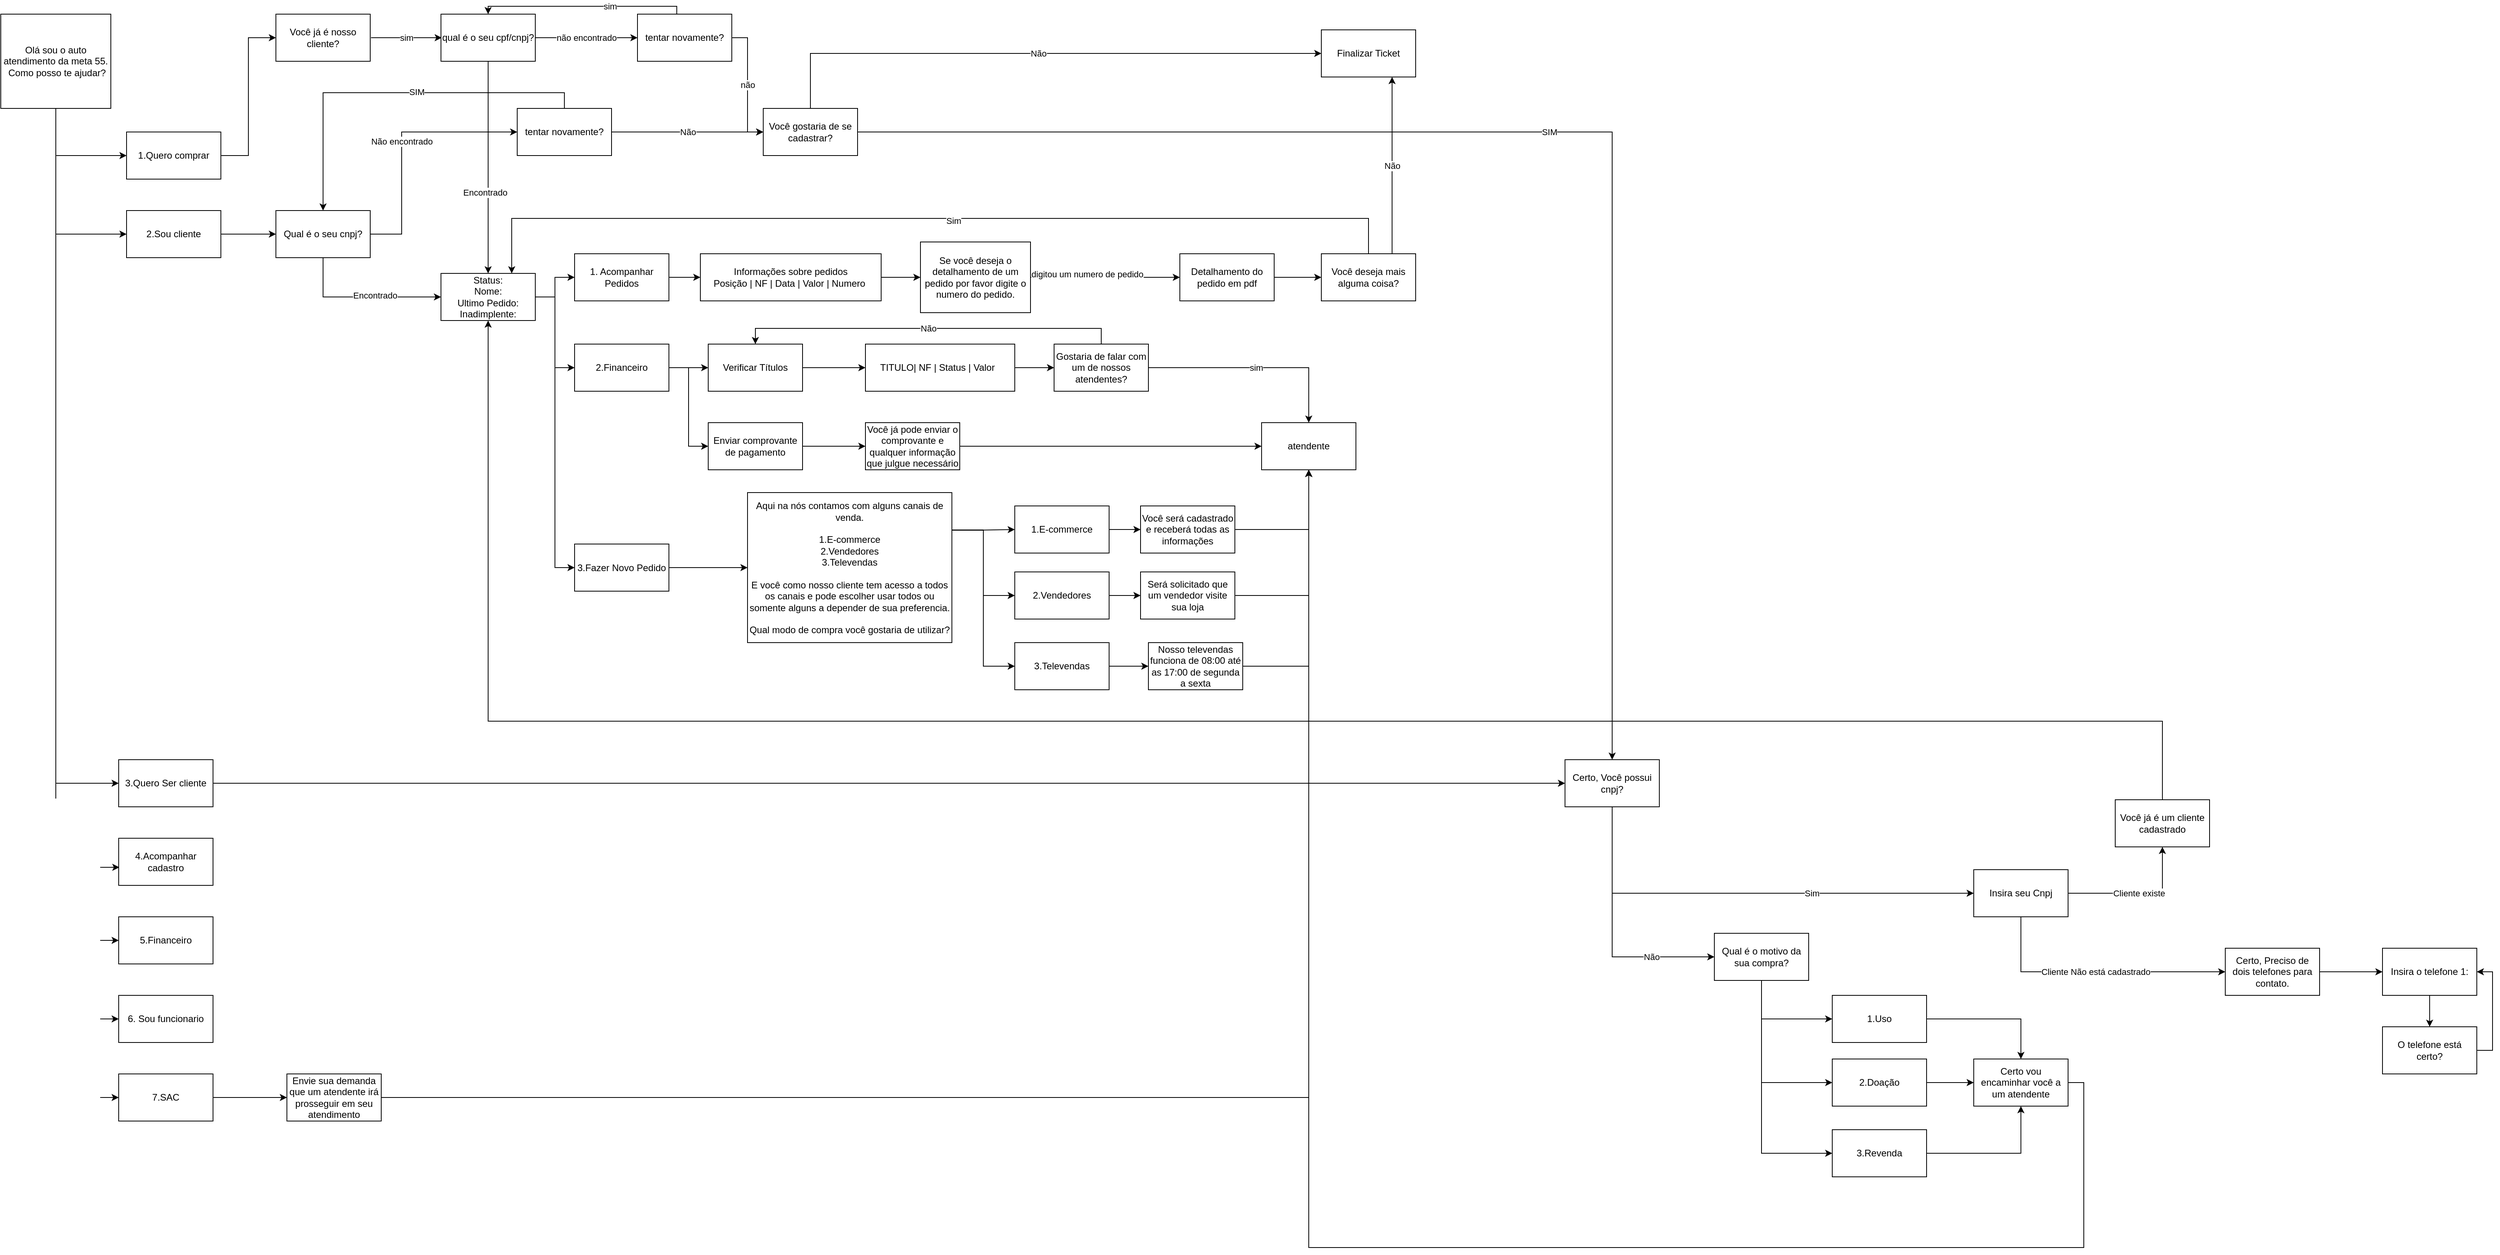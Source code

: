 <mxfile version="15.9.1" type="github">
  <diagram id="C4NCunDjZwhNcrRaE-ae" name="Page-1">
    <mxGraphModel dx="989" dy="555" grid="1" gridSize="10" guides="1" tooltips="1" connect="1" arrows="1" fold="1" page="1" pageScale="1" pageWidth="827" pageHeight="1169" math="0" shadow="0">
      <root>
        <mxCell id="0" />
        <mxCell id="1" parent="0" />
        <mxCell id="ljIURIseQbaij3t4hMxb-11" style="edgeStyle=orthogonalEdgeStyle;rounded=0;orthogonalLoop=1;jettySize=auto;html=1;entryX=0;entryY=0.5;entryDx=0;entryDy=0;exitX=0.5;exitY=1;exitDx=0;exitDy=0;" edge="1" parent="1" source="ljIURIseQbaij3t4hMxb-1" target="ljIURIseQbaij3t4hMxb-3">
          <mxGeometry relative="1" as="geometry" />
        </mxCell>
        <mxCell id="ljIURIseQbaij3t4hMxb-12" style="edgeStyle=orthogonalEdgeStyle;rounded=0;orthogonalLoop=1;jettySize=auto;html=1;exitX=0.5;exitY=1;exitDx=0;exitDy=0;entryX=0;entryY=0.5;entryDx=0;entryDy=0;" edge="1" parent="1" source="ljIURIseQbaij3t4hMxb-1" target="ljIURIseQbaij3t4hMxb-4">
          <mxGeometry relative="1" as="geometry" />
        </mxCell>
        <mxCell id="ljIURIseQbaij3t4hMxb-13" style="edgeStyle=orthogonalEdgeStyle;rounded=0;orthogonalLoop=1;jettySize=auto;html=1;exitX=0.5;exitY=1;exitDx=0;exitDy=0;entryX=0;entryY=0.5;entryDx=0;entryDy=0;" edge="1" parent="1" source="ljIURIseQbaij3t4hMxb-1" target="ljIURIseQbaij3t4hMxb-5">
          <mxGeometry relative="1" as="geometry" />
        </mxCell>
        <mxCell id="ljIURIseQbaij3t4hMxb-14" style="edgeStyle=orthogonalEdgeStyle;rounded=0;orthogonalLoop=1;jettySize=auto;html=1;exitX=0.5;exitY=1;exitDx=0;exitDy=0;entryX=0.007;entryY=0.617;entryDx=0;entryDy=0;entryPerimeter=0;" edge="1" parent="1" source="ljIURIseQbaij3t4hMxb-1" target="ljIURIseQbaij3t4hMxb-6">
          <mxGeometry relative="1" as="geometry" />
        </mxCell>
        <mxCell id="ljIURIseQbaij3t4hMxb-15" style="edgeStyle=orthogonalEdgeStyle;rounded=0;orthogonalLoop=1;jettySize=auto;html=1;exitX=0.5;exitY=1;exitDx=0;exitDy=0;entryX=0;entryY=0.5;entryDx=0;entryDy=0;" edge="1" parent="1" source="ljIURIseQbaij3t4hMxb-1" target="ljIURIseQbaij3t4hMxb-7">
          <mxGeometry relative="1" as="geometry" />
        </mxCell>
        <mxCell id="ljIURIseQbaij3t4hMxb-16" style="edgeStyle=orthogonalEdgeStyle;rounded=0;orthogonalLoop=1;jettySize=auto;html=1;exitX=0.5;exitY=1;exitDx=0;exitDy=0;entryX=0;entryY=0.5;entryDx=0;entryDy=0;" edge="1" parent="1" source="ljIURIseQbaij3t4hMxb-1" target="ljIURIseQbaij3t4hMxb-8">
          <mxGeometry relative="1" as="geometry" />
        </mxCell>
        <mxCell id="ljIURIseQbaij3t4hMxb-17" style="edgeStyle=orthogonalEdgeStyle;rounded=0;orthogonalLoop=1;jettySize=auto;html=1;exitX=0.5;exitY=1;exitDx=0;exitDy=0;entryX=0;entryY=0.5;entryDx=0;entryDy=0;" edge="1" parent="1" source="ljIURIseQbaij3t4hMxb-1" target="ljIURIseQbaij3t4hMxb-9">
          <mxGeometry relative="1" as="geometry" />
        </mxCell>
        <mxCell id="ljIURIseQbaij3t4hMxb-1" value="Olá sou o auto atendimento da meta 55.&lt;br&gt;&amp;nbsp;Como posso te ajudar?" style="rounded=0;whiteSpace=wrap;html=1;" vertex="1" parent="1">
          <mxGeometry x="50" y="20" width="140" height="120" as="geometry" />
        </mxCell>
        <mxCell id="ljIURIseQbaij3t4hMxb-19" style="edgeStyle=orthogonalEdgeStyle;rounded=0;orthogonalLoop=1;jettySize=auto;html=1;exitX=1;exitY=0.5;exitDx=0;exitDy=0;entryX=0;entryY=0.5;entryDx=0;entryDy=0;" edge="1" parent="1" source="ljIURIseQbaij3t4hMxb-3" target="ljIURIseQbaij3t4hMxb-18">
          <mxGeometry relative="1" as="geometry" />
        </mxCell>
        <mxCell id="ljIURIseQbaij3t4hMxb-3" value="1.Quero comprar&lt;br&gt;" style="rounded=0;whiteSpace=wrap;html=1;" vertex="1" parent="1">
          <mxGeometry x="210" y="170" width="120" height="60" as="geometry" />
        </mxCell>
        <mxCell id="ljIURIseQbaij3t4hMxb-34" style="edgeStyle=orthogonalEdgeStyle;rounded=0;orthogonalLoop=1;jettySize=auto;html=1;" edge="1" parent="1" source="ljIURIseQbaij3t4hMxb-4" target="ljIURIseQbaij3t4hMxb-33">
          <mxGeometry relative="1" as="geometry" />
        </mxCell>
        <mxCell id="ljIURIseQbaij3t4hMxb-4" value="2.Sou cliente&lt;br&gt;" style="rounded=0;whiteSpace=wrap;html=1;" vertex="1" parent="1">
          <mxGeometry x="210" y="270" width="120" height="60" as="geometry" />
        </mxCell>
        <mxCell id="ljIURIseQbaij3t4hMxb-108" style="edgeStyle=orthogonalEdgeStyle;rounded=0;orthogonalLoop=1;jettySize=auto;html=1;exitX=1;exitY=0.5;exitDx=0;exitDy=0;entryX=0;entryY=0.5;entryDx=0;entryDy=0;" edge="1" parent="1" source="ljIURIseQbaij3t4hMxb-5" target="ljIURIseQbaij3t4hMxb-31">
          <mxGeometry relative="1" as="geometry">
            <Array as="points">
              <mxPoint x="330" y="999" />
            </Array>
          </mxGeometry>
        </mxCell>
        <mxCell id="ljIURIseQbaij3t4hMxb-5" value="3.Quero Ser cliente&lt;br&gt;" style="rounded=0;whiteSpace=wrap;html=1;" vertex="1" parent="1">
          <mxGeometry x="200" y="969" width="120" height="60" as="geometry" />
        </mxCell>
        <mxCell id="ljIURIseQbaij3t4hMxb-6" value="4.Acompanhar cadastro" style="rounded=0;whiteSpace=wrap;html=1;" vertex="1" parent="1">
          <mxGeometry x="200" y="1069" width="120" height="60" as="geometry" />
        </mxCell>
        <mxCell id="ljIURIseQbaij3t4hMxb-7" value="5.Financeiro" style="rounded=0;whiteSpace=wrap;html=1;" vertex="1" parent="1">
          <mxGeometry x="200" y="1169" width="120" height="60" as="geometry" />
        </mxCell>
        <mxCell id="ljIURIseQbaij3t4hMxb-8" value="6. Sou funcionario" style="rounded=0;whiteSpace=wrap;html=1;" vertex="1" parent="1">
          <mxGeometry x="200" y="1269" width="120" height="60" as="geometry" />
        </mxCell>
        <mxCell id="ljIURIseQbaij3t4hMxb-105" style="edgeStyle=orthogonalEdgeStyle;rounded=0;orthogonalLoop=1;jettySize=auto;html=1;exitX=1;exitY=0.5;exitDx=0;exitDy=0;entryX=0;entryY=0.5;entryDx=0;entryDy=0;" edge="1" parent="1" source="ljIURIseQbaij3t4hMxb-9" target="ljIURIseQbaij3t4hMxb-104">
          <mxGeometry relative="1" as="geometry" />
        </mxCell>
        <mxCell id="ljIURIseQbaij3t4hMxb-9" value="7.SAC" style="rounded=0;whiteSpace=wrap;html=1;" vertex="1" parent="1">
          <mxGeometry x="200" y="1369" width="120" height="60" as="geometry" />
        </mxCell>
        <mxCell id="ljIURIseQbaij3t4hMxb-21" value="sim&lt;br&gt;" style="edgeStyle=orthogonalEdgeStyle;rounded=0;orthogonalLoop=1;jettySize=auto;html=1;exitX=1;exitY=0.5;exitDx=0;exitDy=0;entryX=0;entryY=0.5;entryDx=0;entryDy=0;" edge="1" parent="1">
          <mxGeometry relative="1" as="geometry">
            <mxPoint x="521" y="50" as="sourcePoint" />
            <mxPoint x="611" y="50" as="targetPoint" />
            <Array as="points">
              <mxPoint x="561" y="50" />
              <mxPoint x="561" y="50" />
            </Array>
          </mxGeometry>
        </mxCell>
        <mxCell id="ljIURIseQbaij3t4hMxb-18" value="Você já é nosso cliente?" style="rounded=0;whiteSpace=wrap;html=1;" vertex="1" parent="1">
          <mxGeometry x="400" y="20" width="120" height="60" as="geometry" />
        </mxCell>
        <mxCell id="ljIURIseQbaij3t4hMxb-23" value="não encontrado" style="edgeStyle=orthogonalEdgeStyle;rounded=0;orthogonalLoop=1;jettySize=auto;html=1;exitX=1;exitY=0.5;exitDx=0;exitDy=0;entryX=0;entryY=0.5;entryDx=0;entryDy=0;" edge="1" parent="1" source="ljIURIseQbaij3t4hMxb-20" target="ljIURIseQbaij3t4hMxb-22">
          <mxGeometry relative="1" as="geometry" />
        </mxCell>
        <mxCell id="ljIURIseQbaij3t4hMxb-48" style="edgeStyle=orthogonalEdgeStyle;rounded=0;orthogonalLoop=1;jettySize=auto;html=1;exitX=0.5;exitY=1;exitDx=0;exitDy=0;entryX=0.5;entryY=0;entryDx=0;entryDy=0;" edge="1" parent="1" source="ljIURIseQbaij3t4hMxb-20" target="ljIURIseQbaij3t4hMxb-45">
          <mxGeometry relative="1" as="geometry" />
        </mxCell>
        <mxCell id="ljIURIseQbaij3t4hMxb-49" value="Encontrado&lt;br&gt;" style="edgeLabel;html=1;align=center;verticalAlign=middle;resizable=0;points=[];" vertex="1" connectable="0" parent="ljIURIseQbaij3t4hMxb-48">
          <mxGeometry x="0.237" y="-4" relative="1" as="geometry">
            <mxPoint as="offset" />
          </mxGeometry>
        </mxCell>
        <mxCell id="ljIURIseQbaij3t4hMxb-20" value="qual é o seu cpf/cnpj?&lt;br&gt;" style="rounded=0;whiteSpace=wrap;html=1;" vertex="1" parent="1">
          <mxGeometry x="610" y="20" width="120" height="60" as="geometry" />
        </mxCell>
        <mxCell id="ljIURIseQbaij3t4hMxb-24" value="sim" style="edgeStyle=orthogonalEdgeStyle;rounded=0;orthogonalLoop=1;jettySize=auto;html=1;exitX=0.5;exitY=1;exitDx=0;exitDy=0;" edge="1" parent="1" source="ljIURIseQbaij3t4hMxb-22">
          <mxGeometry relative="1" as="geometry">
            <mxPoint x="670" y="20" as="targetPoint" />
            <Array as="points">
              <mxPoint x="910" y="10" />
              <mxPoint x="670" y="10" />
            </Array>
          </mxGeometry>
        </mxCell>
        <mxCell id="ljIURIseQbaij3t4hMxb-29" value="não" style="edgeStyle=orthogonalEdgeStyle;rounded=0;orthogonalLoop=1;jettySize=auto;html=1;exitX=1;exitY=0.5;exitDx=0;exitDy=0;entryX=0;entryY=0.5;entryDx=0;entryDy=0;" edge="1" parent="1" source="ljIURIseQbaij3t4hMxb-22" target="ljIURIseQbaij3t4hMxb-28">
          <mxGeometry relative="1" as="geometry" />
        </mxCell>
        <mxCell id="ljIURIseQbaij3t4hMxb-22" value="tentar novamente?" style="rounded=0;whiteSpace=wrap;html=1;" vertex="1" parent="1">
          <mxGeometry x="860" y="20" width="120" height="60" as="geometry" />
        </mxCell>
        <mxCell id="ljIURIseQbaij3t4hMxb-42" value="SIM" style="edgeStyle=orthogonalEdgeStyle;rounded=0;orthogonalLoop=1;jettySize=auto;html=1;exitX=1;exitY=0.5;exitDx=0;exitDy=0;" edge="1" parent="1" source="ljIURIseQbaij3t4hMxb-28" target="ljIURIseQbaij3t4hMxb-31">
          <mxGeometry relative="1" as="geometry" />
        </mxCell>
        <mxCell id="ljIURIseQbaij3t4hMxb-44" value="Não" style="edgeStyle=orthogonalEdgeStyle;rounded=0;orthogonalLoop=1;jettySize=auto;html=1;exitX=0.5;exitY=0;exitDx=0;exitDy=0;entryX=0;entryY=0.5;entryDx=0;entryDy=0;" edge="1" parent="1" source="ljIURIseQbaij3t4hMxb-28" target="ljIURIseQbaij3t4hMxb-43">
          <mxGeometry relative="1" as="geometry" />
        </mxCell>
        <mxCell id="ljIURIseQbaij3t4hMxb-28" value="Você gostaria de se cadastrar?" style="rounded=0;whiteSpace=wrap;html=1;" vertex="1" parent="1">
          <mxGeometry x="1020" y="140" width="120" height="60" as="geometry" />
        </mxCell>
        <mxCell id="ljIURIseQbaij3t4hMxb-111" value="Sim" style="edgeStyle=orthogonalEdgeStyle;rounded=0;orthogonalLoop=1;jettySize=auto;html=1;exitX=0.5;exitY=1;exitDx=0;exitDy=0;entryX=0;entryY=0.5;entryDx=0;entryDy=0;" edge="1" parent="1" source="ljIURIseQbaij3t4hMxb-31" target="ljIURIseQbaij3t4hMxb-109">
          <mxGeometry x="0.276" relative="1" as="geometry">
            <mxPoint as="offset" />
          </mxGeometry>
        </mxCell>
        <mxCell id="ljIURIseQbaij3t4hMxb-114" value="Não" style="edgeStyle=orthogonalEdgeStyle;rounded=0;orthogonalLoop=1;jettySize=auto;html=1;exitX=0.5;exitY=1;exitDx=0;exitDy=0;entryX=0;entryY=0.5;entryDx=0;entryDy=0;" edge="1" parent="1" source="ljIURIseQbaij3t4hMxb-31" target="ljIURIseQbaij3t4hMxb-113">
          <mxGeometry x="0.502" relative="1" as="geometry">
            <mxPoint x="2230" y="1220" as="targetPoint" />
            <Array as="points">
              <mxPoint x="2100" y="1220" />
            </Array>
            <mxPoint as="offset" />
          </mxGeometry>
        </mxCell>
        <mxCell id="ljIURIseQbaij3t4hMxb-31" value="Certo, Você possui cnpj?" style="rounded=0;whiteSpace=wrap;html=1;" vertex="1" parent="1">
          <mxGeometry x="2040" y="969" width="120" height="60" as="geometry" />
        </mxCell>
        <mxCell id="ljIURIseQbaij3t4hMxb-36" value="Não encontrado&lt;br&gt;" style="edgeStyle=orthogonalEdgeStyle;rounded=0;orthogonalLoop=1;jettySize=auto;html=1;exitX=1;exitY=0.5;exitDx=0;exitDy=0;entryX=0;entryY=0.5;entryDx=0;entryDy=0;" edge="1" parent="1" source="ljIURIseQbaij3t4hMxb-33" target="ljIURIseQbaij3t4hMxb-35">
          <mxGeometry relative="1" as="geometry">
            <Array as="points">
              <mxPoint x="560" y="300" />
              <mxPoint x="560" y="170" />
            </Array>
          </mxGeometry>
        </mxCell>
        <mxCell id="ljIURIseQbaij3t4hMxb-46" style="edgeStyle=orthogonalEdgeStyle;rounded=0;orthogonalLoop=1;jettySize=auto;html=1;exitX=0.5;exitY=1;exitDx=0;exitDy=0;entryX=0;entryY=0.5;entryDx=0;entryDy=0;" edge="1" parent="1" source="ljIURIseQbaij3t4hMxb-33" target="ljIURIseQbaij3t4hMxb-45">
          <mxGeometry relative="1" as="geometry">
            <Array as="points">
              <mxPoint x="460" y="380" />
            </Array>
          </mxGeometry>
        </mxCell>
        <mxCell id="ljIURIseQbaij3t4hMxb-47" value="Encontrado" style="edgeLabel;html=1;align=center;verticalAlign=middle;resizable=0;points=[];" vertex="1" connectable="0" parent="ljIURIseQbaij3t4hMxb-46">
          <mxGeometry x="0.156" y="2" relative="1" as="geometry">
            <mxPoint as="offset" />
          </mxGeometry>
        </mxCell>
        <mxCell id="ljIURIseQbaij3t4hMxb-33" value="Qual é o seu cnpj?" style="rounded=0;whiteSpace=wrap;html=1;" vertex="1" parent="1">
          <mxGeometry x="400" y="270" width="120" height="60" as="geometry" />
        </mxCell>
        <mxCell id="ljIURIseQbaij3t4hMxb-39" style="edgeStyle=orthogonalEdgeStyle;rounded=0;orthogonalLoop=1;jettySize=auto;html=1;exitX=0.5;exitY=0;exitDx=0;exitDy=0;entryX=0.5;entryY=0;entryDx=0;entryDy=0;" edge="1" parent="1" source="ljIURIseQbaij3t4hMxb-35" target="ljIURIseQbaij3t4hMxb-33">
          <mxGeometry relative="1" as="geometry" />
        </mxCell>
        <mxCell id="ljIURIseQbaij3t4hMxb-40" value="SIM" style="edgeLabel;html=1;align=center;verticalAlign=middle;resizable=0;points=[];" vertex="1" connectable="0" parent="ljIURIseQbaij3t4hMxb-39">
          <mxGeometry x="-0.128" y="-1" relative="1" as="geometry">
            <mxPoint as="offset" />
          </mxGeometry>
        </mxCell>
        <mxCell id="ljIURIseQbaij3t4hMxb-41" value="Não" style="edgeStyle=orthogonalEdgeStyle;rounded=0;orthogonalLoop=1;jettySize=auto;html=1;entryX=0;entryY=0.5;entryDx=0;entryDy=0;" edge="1" parent="1" source="ljIURIseQbaij3t4hMxb-35" target="ljIURIseQbaij3t4hMxb-28">
          <mxGeometry relative="1" as="geometry" />
        </mxCell>
        <mxCell id="ljIURIseQbaij3t4hMxb-35" value="tentar novamente?" style="rounded=0;whiteSpace=wrap;html=1;" vertex="1" parent="1">
          <mxGeometry x="707" y="140" width="120" height="60" as="geometry" />
        </mxCell>
        <mxCell id="ljIURIseQbaij3t4hMxb-43" value="Finalizar Ticket" style="rounded=0;whiteSpace=wrap;html=1;" vertex="1" parent="1">
          <mxGeometry x="1730" y="40" width="120" height="60" as="geometry" />
        </mxCell>
        <mxCell id="ljIURIseQbaij3t4hMxb-55" style="edgeStyle=orthogonalEdgeStyle;rounded=0;orthogonalLoop=1;jettySize=auto;html=1;exitX=1;exitY=0.5;exitDx=0;exitDy=0;" edge="1" parent="1" source="ljIURIseQbaij3t4hMxb-45" target="ljIURIseQbaij3t4hMxb-50">
          <mxGeometry relative="1" as="geometry" />
        </mxCell>
        <mxCell id="ljIURIseQbaij3t4hMxb-56" style="edgeStyle=orthogonalEdgeStyle;rounded=0;orthogonalLoop=1;jettySize=auto;html=1;exitX=1;exitY=0.5;exitDx=0;exitDy=0;entryX=0;entryY=0.5;entryDx=0;entryDy=0;" edge="1" parent="1" source="ljIURIseQbaij3t4hMxb-45" target="ljIURIseQbaij3t4hMxb-51">
          <mxGeometry relative="1" as="geometry" />
        </mxCell>
        <mxCell id="ljIURIseQbaij3t4hMxb-57" style="edgeStyle=orthogonalEdgeStyle;rounded=0;orthogonalLoop=1;jettySize=auto;html=1;exitX=1;exitY=0.5;exitDx=0;exitDy=0;entryX=0;entryY=0.5;entryDx=0;entryDy=0;" edge="1" parent="1" source="ljIURIseQbaij3t4hMxb-45" target="ljIURIseQbaij3t4hMxb-52">
          <mxGeometry relative="1" as="geometry" />
        </mxCell>
        <mxCell id="ljIURIseQbaij3t4hMxb-45" value="Status:&lt;br&gt;Nome:&lt;br&gt;Ultimo Pedido:&lt;br&gt;Inadimplente:" style="rounded=0;whiteSpace=wrap;html=1;" vertex="1" parent="1">
          <mxGeometry x="610" y="350" width="120" height="60" as="geometry" />
        </mxCell>
        <mxCell id="ljIURIseQbaij3t4hMxb-59" style="edgeStyle=orthogonalEdgeStyle;rounded=0;orthogonalLoop=1;jettySize=auto;html=1;exitX=1;exitY=0.5;exitDx=0;exitDy=0;entryX=0;entryY=0.5;entryDx=0;entryDy=0;" edge="1" parent="1" source="ljIURIseQbaij3t4hMxb-50" target="ljIURIseQbaij3t4hMxb-58">
          <mxGeometry relative="1" as="geometry" />
        </mxCell>
        <mxCell id="ljIURIseQbaij3t4hMxb-50" value="1. Acompanhar Pedidos" style="rounded=0;whiteSpace=wrap;html=1;" vertex="1" parent="1">
          <mxGeometry x="780" y="325" width="120" height="60" as="geometry" />
        </mxCell>
        <mxCell id="ljIURIseQbaij3t4hMxb-66" style="edgeStyle=orthogonalEdgeStyle;rounded=0;orthogonalLoop=1;jettySize=auto;html=1;exitX=1;exitY=0.5;exitDx=0;exitDy=0;entryX=0;entryY=0.5;entryDx=0;entryDy=0;" edge="1" parent="1" source="ljIURIseQbaij3t4hMxb-51" target="ljIURIseQbaij3t4hMxb-65">
          <mxGeometry relative="1" as="geometry" />
        </mxCell>
        <mxCell id="ljIURIseQbaij3t4hMxb-70" style="edgeStyle=orthogonalEdgeStyle;rounded=0;orthogonalLoop=1;jettySize=auto;html=1;exitX=1;exitY=0.5;exitDx=0;exitDy=0;entryX=0;entryY=0.5;entryDx=0;entryDy=0;" edge="1" parent="1" source="ljIURIseQbaij3t4hMxb-51" target="ljIURIseQbaij3t4hMxb-69">
          <mxGeometry relative="1" as="geometry" />
        </mxCell>
        <mxCell id="ljIURIseQbaij3t4hMxb-51" value="2.Financeiro" style="rounded=0;whiteSpace=wrap;html=1;" vertex="1" parent="1">
          <mxGeometry x="780" y="440" width="120" height="60" as="geometry" />
        </mxCell>
        <mxCell id="ljIURIseQbaij3t4hMxb-86" style="edgeStyle=orthogonalEdgeStyle;rounded=0;orthogonalLoop=1;jettySize=auto;html=1;exitX=1;exitY=0.5;exitDx=0;exitDy=0;entryX=0;entryY=0.5;entryDx=0;entryDy=0;" edge="1" parent="1" source="ljIURIseQbaij3t4hMxb-52" target="ljIURIseQbaij3t4hMxb-85">
          <mxGeometry relative="1" as="geometry" />
        </mxCell>
        <mxCell id="ljIURIseQbaij3t4hMxb-52" value="3.Fazer Novo Pedido" style="rounded=0;whiteSpace=wrap;html=1;" vertex="1" parent="1">
          <mxGeometry x="780" y="694.5" width="120" height="60" as="geometry" />
        </mxCell>
        <mxCell id="ljIURIseQbaij3t4hMxb-61" style="edgeStyle=orthogonalEdgeStyle;rounded=0;orthogonalLoop=1;jettySize=auto;html=1;exitX=1;exitY=0.5;exitDx=0;exitDy=0;" edge="1" parent="1" source="ljIURIseQbaij3t4hMxb-58" target="ljIURIseQbaij3t4hMxb-60">
          <mxGeometry relative="1" as="geometry" />
        </mxCell>
        <mxCell id="ljIURIseQbaij3t4hMxb-58" value="Informações sobre pedidos&lt;br&gt;Posição | NF | Data | Valor | Numero&amp;nbsp;" style="rounded=0;whiteSpace=wrap;html=1;" vertex="1" parent="1">
          <mxGeometry x="940" y="325" width="230" height="60" as="geometry" />
        </mxCell>
        <mxCell id="ljIURIseQbaij3t4hMxb-63" style="edgeStyle=orthogonalEdgeStyle;rounded=0;orthogonalLoop=1;jettySize=auto;html=1;exitX=1;exitY=0.5;exitDx=0;exitDy=0;entryX=0;entryY=0.5;entryDx=0;entryDy=0;" edge="1" parent="1" source="ljIURIseQbaij3t4hMxb-60" target="ljIURIseQbaij3t4hMxb-62">
          <mxGeometry relative="1" as="geometry" />
        </mxCell>
        <mxCell id="ljIURIseQbaij3t4hMxb-64" value="digitou um numero de pedido" style="edgeLabel;html=1;align=center;verticalAlign=middle;resizable=0;points=[];" vertex="1" connectable="0" parent="ljIURIseQbaij3t4hMxb-63">
          <mxGeometry x="-0.244" y="4" relative="1" as="geometry">
            <mxPoint as="offset" />
          </mxGeometry>
        </mxCell>
        <mxCell id="ljIURIseQbaij3t4hMxb-60" value="Se você deseja o detalhamento de um pedido por favor digite o numero do pedido." style="rounded=0;whiteSpace=wrap;html=1;" vertex="1" parent="1">
          <mxGeometry x="1220" y="310" width="140" height="90" as="geometry" />
        </mxCell>
        <mxCell id="ljIURIseQbaij3t4hMxb-78" style="edgeStyle=orthogonalEdgeStyle;rounded=0;orthogonalLoop=1;jettySize=auto;html=1;exitX=1;exitY=0.5;exitDx=0;exitDy=0;entryX=0;entryY=0.5;entryDx=0;entryDy=0;" edge="1" parent="1" source="ljIURIseQbaij3t4hMxb-62" target="ljIURIseQbaij3t4hMxb-77">
          <mxGeometry relative="1" as="geometry" />
        </mxCell>
        <mxCell id="ljIURIseQbaij3t4hMxb-62" value="Detalhamento do pedido em pdf" style="rounded=0;whiteSpace=wrap;html=1;" vertex="1" parent="1">
          <mxGeometry x="1550" y="325" width="120" height="60" as="geometry" />
        </mxCell>
        <mxCell id="ljIURIseQbaij3t4hMxb-68" style="edgeStyle=orthogonalEdgeStyle;rounded=0;orthogonalLoop=1;jettySize=auto;html=1;exitX=1;exitY=0.5;exitDx=0;exitDy=0;" edge="1" parent="1" source="ljIURIseQbaij3t4hMxb-65" target="ljIURIseQbaij3t4hMxb-67">
          <mxGeometry relative="1" as="geometry" />
        </mxCell>
        <mxCell id="ljIURIseQbaij3t4hMxb-65" value="Verificar Títulos" style="rounded=0;whiteSpace=wrap;html=1;" vertex="1" parent="1">
          <mxGeometry x="950" y="440" width="120" height="60" as="geometry" />
        </mxCell>
        <mxCell id="ljIURIseQbaij3t4hMxb-75" style="edgeStyle=orthogonalEdgeStyle;rounded=0;orthogonalLoop=1;jettySize=auto;html=1;exitX=1;exitY=0.5;exitDx=0;exitDy=0;entryX=0;entryY=0.5;entryDx=0;entryDy=0;" edge="1" parent="1" source="ljIURIseQbaij3t4hMxb-67" target="ljIURIseQbaij3t4hMxb-71">
          <mxGeometry relative="1" as="geometry" />
        </mxCell>
        <mxCell id="ljIURIseQbaij3t4hMxb-67" value="TITULO| NF | Status | Valor&amp;nbsp;&amp;nbsp;" style="rounded=0;whiteSpace=wrap;html=1;" vertex="1" parent="1">
          <mxGeometry x="1150" y="440" width="190" height="60" as="geometry" />
        </mxCell>
        <mxCell id="ljIURIseQbaij3t4hMxb-83" style="edgeStyle=orthogonalEdgeStyle;rounded=0;orthogonalLoop=1;jettySize=auto;html=1;exitX=1;exitY=0.5;exitDx=0;exitDy=0;entryX=0;entryY=0.5;entryDx=0;entryDy=0;" edge="1" parent="1" source="ljIURIseQbaij3t4hMxb-69" target="ljIURIseQbaij3t4hMxb-82">
          <mxGeometry relative="1" as="geometry" />
        </mxCell>
        <mxCell id="ljIURIseQbaij3t4hMxb-69" value="Enviar comprovante de pagamento" style="rounded=0;whiteSpace=wrap;html=1;" vertex="1" parent="1">
          <mxGeometry x="950" y="540" width="120" height="60" as="geometry" />
        </mxCell>
        <mxCell id="ljIURIseQbaij3t4hMxb-73" value="sim&lt;br&gt;" style="edgeStyle=orthogonalEdgeStyle;rounded=0;orthogonalLoop=1;jettySize=auto;html=1;exitX=1;exitY=0.5;exitDx=0;exitDy=0;entryX=0.5;entryY=0;entryDx=0;entryDy=0;" edge="1" parent="1" source="ljIURIseQbaij3t4hMxb-71" target="ljIURIseQbaij3t4hMxb-72">
          <mxGeometry relative="1" as="geometry" />
        </mxCell>
        <mxCell id="ljIURIseQbaij3t4hMxb-74" value="Não&lt;br&gt;" style="edgeStyle=orthogonalEdgeStyle;rounded=0;orthogonalLoop=1;jettySize=auto;html=1;exitX=0.5;exitY=0;exitDx=0;exitDy=0;entryX=0.5;entryY=0;entryDx=0;entryDy=0;" edge="1" parent="1" source="ljIURIseQbaij3t4hMxb-71" target="ljIURIseQbaij3t4hMxb-65">
          <mxGeometry relative="1" as="geometry" />
        </mxCell>
        <mxCell id="ljIURIseQbaij3t4hMxb-71" value="Gostaria de falar com um de nossos atendentes?" style="rounded=0;whiteSpace=wrap;html=1;" vertex="1" parent="1">
          <mxGeometry x="1390" y="440" width="120" height="60" as="geometry" />
        </mxCell>
        <mxCell id="ljIURIseQbaij3t4hMxb-72" value="atendente" style="rounded=0;whiteSpace=wrap;html=1;" vertex="1" parent="1">
          <mxGeometry x="1654" y="540" width="120" height="60" as="geometry" />
        </mxCell>
        <mxCell id="ljIURIseQbaij3t4hMxb-79" style="edgeStyle=orthogonalEdgeStyle;rounded=0;orthogonalLoop=1;jettySize=auto;html=1;exitX=0.5;exitY=0;exitDx=0;exitDy=0;entryX=0.75;entryY=0;entryDx=0;entryDy=0;" edge="1" parent="1" source="ljIURIseQbaij3t4hMxb-77" target="ljIURIseQbaij3t4hMxb-45">
          <mxGeometry relative="1" as="geometry">
            <Array as="points">
              <mxPoint x="1790" y="280" />
              <mxPoint x="700" y="280" />
            </Array>
          </mxGeometry>
        </mxCell>
        <mxCell id="ljIURIseQbaij3t4hMxb-80" value="Sim" style="edgeLabel;html=1;align=center;verticalAlign=middle;resizable=0;points=[];" vertex="1" connectable="0" parent="ljIURIseQbaij3t4hMxb-79">
          <mxGeometry x="-0.049" y="3" relative="1" as="geometry">
            <mxPoint as="offset" />
          </mxGeometry>
        </mxCell>
        <mxCell id="ljIURIseQbaij3t4hMxb-81" value="Não" style="edgeStyle=orthogonalEdgeStyle;rounded=0;orthogonalLoop=1;jettySize=auto;html=1;exitX=0.75;exitY=0;exitDx=0;exitDy=0;entryX=0.75;entryY=1;entryDx=0;entryDy=0;" edge="1" parent="1" source="ljIURIseQbaij3t4hMxb-77" target="ljIURIseQbaij3t4hMxb-43">
          <mxGeometry relative="1" as="geometry" />
        </mxCell>
        <mxCell id="ljIURIseQbaij3t4hMxb-77" value="Você deseja mais alguma coisa?" style="rounded=0;whiteSpace=wrap;html=1;" vertex="1" parent="1">
          <mxGeometry x="1730" y="325" width="120" height="60" as="geometry" />
        </mxCell>
        <mxCell id="ljIURIseQbaij3t4hMxb-84" style="edgeStyle=orthogonalEdgeStyle;rounded=0;orthogonalLoop=1;jettySize=auto;html=1;entryX=0;entryY=0.5;entryDx=0;entryDy=0;" edge="1" parent="1" source="ljIURIseQbaij3t4hMxb-82" target="ljIURIseQbaij3t4hMxb-72">
          <mxGeometry relative="1" as="geometry" />
        </mxCell>
        <mxCell id="ljIURIseQbaij3t4hMxb-82" value="Você já pode enviar o comprovante e qualquer informação que julgue necessário" style="rounded=0;whiteSpace=wrap;html=1;" vertex="1" parent="1">
          <mxGeometry x="1150" y="540" width="120" height="60" as="geometry" />
        </mxCell>
        <mxCell id="ljIURIseQbaij3t4hMxb-90" style="edgeStyle=orthogonalEdgeStyle;rounded=0;orthogonalLoop=1;jettySize=auto;html=1;exitX=1;exitY=0.25;exitDx=0;exitDy=0;" edge="1" parent="1" source="ljIURIseQbaij3t4hMxb-85" target="ljIURIseQbaij3t4hMxb-89">
          <mxGeometry relative="1" as="geometry" />
        </mxCell>
        <mxCell id="ljIURIseQbaij3t4hMxb-92" style="edgeStyle=orthogonalEdgeStyle;rounded=0;orthogonalLoop=1;jettySize=auto;html=1;exitX=1;exitY=0.25;exitDx=0;exitDy=0;" edge="1" parent="1" source="ljIURIseQbaij3t4hMxb-85" target="ljIURIseQbaij3t4hMxb-91">
          <mxGeometry relative="1" as="geometry" />
        </mxCell>
        <mxCell id="ljIURIseQbaij3t4hMxb-94" style="edgeStyle=orthogonalEdgeStyle;rounded=0;orthogonalLoop=1;jettySize=auto;html=1;exitX=1;exitY=0.25;exitDx=0;exitDy=0;" edge="1" parent="1" source="ljIURIseQbaij3t4hMxb-85" target="ljIURIseQbaij3t4hMxb-93">
          <mxGeometry relative="1" as="geometry" />
        </mxCell>
        <mxCell id="ljIURIseQbaij3t4hMxb-85" value="Aqui na nós contamos com alguns canais de venda.&lt;br&gt;&lt;br&gt;1.E-commerce&lt;br&gt;2.Vendedores&lt;br&gt;3.Televendas&lt;br&gt;&lt;br&gt;E você como nosso cliente tem acesso a todos os canais e pode escolher usar todos ou somente alguns a depender de sua preferencia.&lt;br&gt;&lt;br&gt;Qual modo de compra você gostaria de utilizar?" style="rounded=0;whiteSpace=wrap;html=1;" vertex="1" parent="1">
          <mxGeometry x="1000" y="629" width="260" height="191" as="geometry" />
        </mxCell>
        <mxCell id="ljIURIseQbaij3t4hMxb-102" style="edgeStyle=orthogonalEdgeStyle;rounded=0;orthogonalLoop=1;jettySize=auto;html=1;exitX=1;exitY=0.5;exitDx=0;exitDy=0;" edge="1" parent="1" source="ljIURIseQbaij3t4hMxb-89" target="ljIURIseQbaij3t4hMxb-101">
          <mxGeometry relative="1" as="geometry" />
        </mxCell>
        <mxCell id="ljIURIseQbaij3t4hMxb-89" value="1.E-commerce" style="rounded=0;whiteSpace=wrap;html=1;" vertex="1" parent="1">
          <mxGeometry x="1340" y="646" width="120" height="60" as="geometry" />
        </mxCell>
        <mxCell id="ljIURIseQbaij3t4hMxb-99" style="edgeStyle=orthogonalEdgeStyle;rounded=0;orthogonalLoop=1;jettySize=auto;html=1;exitX=1;exitY=0.5;exitDx=0;exitDy=0;entryX=0;entryY=0.5;entryDx=0;entryDy=0;" edge="1" parent="1" source="ljIURIseQbaij3t4hMxb-91" target="ljIURIseQbaij3t4hMxb-98">
          <mxGeometry relative="1" as="geometry" />
        </mxCell>
        <mxCell id="ljIURIseQbaij3t4hMxb-91" value="2.Vendedores" style="rounded=0;whiteSpace=wrap;html=1;" vertex="1" parent="1">
          <mxGeometry x="1340" y="730" width="120" height="60" as="geometry" />
        </mxCell>
        <mxCell id="ljIURIseQbaij3t4hMxb-96" style="edgeStyle=orthogonalEdgeStyle;rounded=0;orthogonalLoop=1;jettySize=auto;html=1;exitX=1;exitY=0.5;exitDx=0;exitDy=0;entryX=0;entryY=0.5;entryDx=0;entryDy=0;" edge="1" parent="1" source="ljIURIseQbaij3t4hMxb-93" target="ljIURIseQbaij3t4hMxb-95">
          <mxGeometry relative="1" as="geometry" />
        </mxCell>
        <mxCell id="ljIURIseQbaij3t4hMxb-93" value="3.Televendas" style="rounded=0;whiteSpace=wrap;html=1;" vertex="1" parent="1">
          <mxGeometry x="1340" y="820" width="120" height="60" as="geometry" />
        </mxCell>
        <mxCell id="ljIURIseQbaij3t4hMxb-97" style="edgeStyle=orthogonalEdgeStyle;rounded=0;orthogonalLoop=1;jettySize=auto;html=1;exitX=1;exitY=0.5;exitDx=0;exitDy=0;" edge="1" parent="1" source="ljIURIseQbaij3t4hMxb-95" target="ljIURIseQbaij3t4hMxb-72">
          <mxGeometry relative="1" as="geometry" />
        </mxCell>
        <mxCell id="ljIURIseQbaij3t4hMxb-95" value="Nosso televendas funciona de 08:00 até as 17:00 de segunda a sexta" style="rounded=0;whiteSpace=wrap;html=1;" vertex="1" parent="1">
          <mxGeometry x="1510" y="820" width="120" height="60" as="geometry" />
        </mxCell>
        <mxCell id="ljIURIseQbaij3t4hMxb-100" style="edgeStyle=orthogonalEdgeStyle;rounded=0;orthogonalLoop=1;jettySize=auto;html=1;exitX=1;exitY=0.5;exitDx=0;exitDy=0;entryX=0.5;entryY=1;entryDx=0;entryDy=0;" edge="1" parent="1" source="ljIURIseQbaij3t4hMxb-98" target="ljIURIseQbaij3t4hMxb-72">
          <mxGeometry relative="1" as="geometry" />
        </mxCell>
        <mxCell id="ljIURIseQbaij3t4hMxb-98" value="Será solicitado que um vendedor visite sua loja" style="rounded=0;whiteSpace=wrap;html=1;" vertex="1" parent="1">
          <mxGeometry x="1500" y="730" width="120" height="60" as="geometry" />
        </mxCell>
        <mxCell id="ljIURIseQbaij3t4hMxb-103" style="edgeStyle=orthogonalEdgeStyle;rounded=0;orthogonalLoop=1;jettySize=auto;html=1;exitX=1;exitY=0.5;exitDx=0;exitDy=0;entryX=0.5;entryY=1;entryDx=0;entryDy=0;" edge="1" parent="1" source="ljIURIseQbaij3t4hMxb-101" target="ljIURIseQbaij3t4hMxb-72">
          <mxGeometry relative="1" as="geometry" />
        </mxCell>
        <mxCell id="ljIURIseQbaij3t4hMxb-101" value="Você será cadastrado e receberá todas as informações" style="rounded=0;whiteSpace=wrap;html=1;" vertex="1" parent="1">
          <mxGeometry x="1500" y="646" width="120" height="60" as="geometry" />
        </mxCell>
        <mxCell id="ljIURIseQbaij3t4hMxb-106" style="edgeStyle=orthogonalEdgeStyle;rounded=0;orthogonalLoop=1;jettySize=auto;html=1;exitX=1;exitY=0.5;exitDx=0;exitDy=0;entryX=0.5;entryY=1;entryDx=0;entryDy=0;" edge="1" parent="1" source="ljIURIseQbaij3t4hMxb-104" target="ljIURIseQbaij3t4hMxb-72">
          <mxGeometry relative="1" as="geometry" />
        </mxCell>
        <mxCell id="ljIURIseQbaij3t4hMxb-104" value="Envie sua demanda que um atendente irá prosseguir em seu atendimento&lt;br&gt;" style="rounded=0;whiteSpace=wrap;html=1;" vertex="1" parent="1">
          <mxGeometry x="414" y="1369" width="120" height="60" as="geometry" />
        </mxCell>
        <mxCell id="ljIURIseQbaij3t4hMxb-126" value="Cliente existe" style="edgeStyle=orthogonalEdgeStyle;rounded=0;orthogonalLoop=1;jettySize=auto;html=1;exitX=1;exitY=0.5;exitDx=0;exitDy=0;" edge="1" parent="1" source="ljIURIseQbaij3t4hMxb-109" target="ljIURIseQbaij3t4hMxb-127">
          <mxGeometry relative="1" as="geometry">
            <mxPoint x="2800" y="1050" as="targetPoint" />
          </mxGeometry>
        </mxCell>
        <mxCell id="ljIURIseQbaij3t4hMxb-129" value="Cliente Não está cadastrado" style="edgeStyle=orthogonalEdgeStyle;rounded=0;orthogonalLoop=1;jettySize=auto;html=1;exitX=0.5;exitY=1;exitDx=0;exitDy=0;entryX=0;entryY=0.5;entryDx=0;entryDy=0;" edge="1" parent="1" source="ljIURIseQbaij3t4hMxb-109" target="ljIURIseQbaij3t4hMxb-130">
          <mxGeometry relative="1" as="geometry">
            <mxPoint x="2800" y="1230" as="targetPoint" />
          </mxGeometry>
        </mxCell>
        <mxCell id="ljIURIseQbaij3t4hMxb-109" value="Insira seu Cnpj" style="rounded=0;whiteSpace=wrap;html=1;" vertex="1" parent="1">
          <mxGeometry x="2560" y="1109" width="120" height="60" as="geometry" />
        </mxCell>
        <mxCell id="ljIURIseQbaij3t4hMxb-116" style="edgeStyle=orthogonalEdgeStyle;rounded=0;orthogonalLoop=1;jettySize=auto;html=1;exitX=0.5;exitY=1;exitDx=0;exitDy=0;entryX=0;entryY=0.5;entryDx=0;entryDy=0;" edge="1" parent="1" source="ljIURIseQbaij3t4hMxb-113" target="ljIURIseQbaij3t4hMxb-115">
          <mxGeometry relative="1" as="geometry" />
        </mxCell>
        <mxCell id="ljIURIseQbaij3t4hMxb-118" style="edgeStyle=orthogonalEdgeStyle;rounded=0;orthogonalLoop=1;jettySize=auto;html=1;exitX=0.5;exitY=1;exitDx=0;exitDy=0;entryX=0;entryY=0.5;entryDx=0;entryDy=0;" edge="1" parent="1" source="ljIURIseQbaij3t4hMxb-113" target="ljIURIseQbaij3t4hMxb-117">
          <mxGeometry relative="1" as="geometry" />
        </mxCell>
        <mxCell id="ljIURIseQbaij3t4hMxb-120" style="edgeStyle=orthogonalEdgeStyle;rounded=0;orthogonalLoop=1;jettySize=auto;html=1;exitX=0.5;exitY=1;exitDx=0;exitDy=0;entryX=0;entryY=0.5;entryDx=0;entryDy=0;" edge="1" parent="1" source="ljIURIseQbaij3t4hMxb-113" target="ljIURIseQbaij3t4hMxb-119">
          <mxGeometry relative="1" as="geometry" />
        </mxCell>
        <mxCell id="ljIURIseQbaij3t4hMxb-113" value="Qual é o motivo da sua compra?" style="rounded=0;whiteSpace=wrap;html=1;" vertex="1" parent="1">
          <mxGeometry x="2230.001" y="1190" width="120" height="60" as="geometry" />
        </mxCell>
        <mxCell id="ljIURIseQbaij3t4hMxb-124" style="edgeStyle=orthogonalEdgeStyle;rounded=0;orthogonalLoop=1;jettySize=auto;html=1;exitX=1;exitY=0.5;exitDx=0;exitDy=0;" edge="1" parent="1" source="ljIURIseQbaij3t4hMxb-115" target="ljIURIseQbaij3t4hMxb-121">
          <mxGeometry relative="1" as="geometry" />
        </mxCell>
        <mxCell id="ljIURIseQbaij3t4hMxb-115" value="1.Uso" style="rounded=0;whiteSpace=wrap;html=1;" vertex="1" parent="1">
          <mxGeometry x="2380" y="1269" width="120" height="60" as="geometry" />
        </mxCell>
        <mxCell id="ljIURIseQbaij3t4hMxb-123" style="edgeStyle=orthogonalEdgeStyle;rounded=0;orthogonalLoop=1;jettySize=auto;html=1;exitX=1;exitY=0.5;exitDx=0;exitDy=0;entryX=0;entryY=0.5;entryDx=0;entryDy=0;" edge="1" parent="1" source="ljIURIseQbaij3t4hMxb-117" target="ljIURIseQbaij3t4hMxb-121">
          <mxGeometry relative="1" as="geometry" />
        </mxCell>
        <mxCell id="ljIURIseQbaij3t4hMxb-117" value="2.Doação" style="rounded=0;whiteSpace=wrap;html=1;" vertex="1" parent="1">
          <mxGeometry x="2380" y="1350" width="120" height="60" as="geometry" />
        </mxCell>
        <mxCell id="ljIURIseQbaij3t4hMxb-122" style="edgeStyle=orthogonalEdgeStyle;rounded=0;orthogonalLoop=1;jettySize=auto;html=1;exitX=1;exitY=0.5;exitDx=0;exitDy=0;entryX=0.5;entryY=1;entryDx=0;entryDy=0;" edge="1" parent="1" source="ljIURIseQbaij3t4hMxb-119" target="ljIURIseQbaij3t4hMxb-121">
          <mxGeometry relative="1" as="geometry" />
        </mxCell>
        <mxCell id="ljIURIseQbaij3t4hMxb-119" value="3.Revenda" style="rounded=0;whiteSpace=wrap;html=1;" vertex="1" parent="1">
          <mxGeometry x="2380" y="1440" width="120" height="60" as="geometry" />
        </mxCell>
        <mxCell id="ljIURIseQbaij3t4hMxb-125" style="edgeStyle=orthogonalEdgeStyle;rounded=0;orthogonalLoop=1;jettySize=auto;html=1;exitX=1;exitY=0.5;exitDx=0;exitDy=0;entryX=0.5;entryY=1;entryDx=0;entryDy=0;" edge="1" parent="1" source="ljIURIseQbaij3t4hMxb-121" target="ljIURIseQbaij3t4hMxb-72">
          <mxGeometry relative="1" as="geometry">
            <Array as="points">
              <mxPoint x="2700" y="1380" />
              <mxPoint x="2700" y="1590" />
              <mxPoint x="1714" y="1590" />
            </Array>
          </mxGeometry>
        </mxCell>
        <mxCell id="ljIURIseQbaij3t4hMxb-121" value="Certo vou encaminhar você a um atendente" style="rounded=0;whiteSpace=wrap;html=1;" vertex="1" parent="1">
          <mxGeometry x="2560" y="1350" width="120" height="60" as="geometry" />
        </mxCell>
        <mxCell id="ljIURIseQbaij3t4hMxb-128" style="edgeStyle=orthogonalEdgeStyle;rounded=0;orthogonalLoop=1;jettySize=auto;html=1;exitX=0.5;exitY=0;exitDx=0;exitDy=0;entryX=0.5;entryY=1;entryDx=0;entryDy=0;" edge="1" parent="1" source="ljIURIseQbaij3t4hMxb-127" target="ljIURIseQbaij3t4hMxb-45">
          <mxGeometry relative="1" as="geometry">
            <Array as="points">
              <mxPoint x="2800" y="920" />
              <mxPoint x="670" y="920" />
            </Array>
          </mxGeometry>
        </mxCell>
        <mxCell id="ljIURIseQbaij3t4hMxb-127" value="Você já é um cliente cadastrado" style="rounded=0;whiteSpace=wrap;html=1;" vertex="1" parent="1">
          <mxGeometry x="2740" y="1020" width="120" height="60" as="geometry" />
        </mxCell>
        <mxCell id="ljIURIseQbaij3t4hMxb-132" style="edgeStyle=orthogonalEdgeStyle;rounded=0;orthogonalLoop=1;jettySize=auto;html=1;exitX=1;exitY=0.5;exitDx=0;exitDy=0;entryX=0;entryY=0.5;entryDx=0;entryDy=0;" edge="1" parent="1" source="ljIURIseQbaij3t4hMxb-130" target="ljIURIseQbaij3t4hMxb-131">
          <mxGeometry relative="1" as="geometry" />
        </mxCell>
        <mxCell id="ljIURIseQbaij3t4hMxb-130" value="Certo, Preciso de dois telefones para contato." style="rounded=0;whiteSpace=wrap;html=1;" vertex="1" parent="1">
          <mxGeometry x="2880" y="1209" width="120" height="60" as="geometry" />
        </mxCell>
        <mxCell id="ljIURIseQbaij3t4hMxb-134" style="edgeStyle=orthogonalEdgeStyle;rounded=0;orthogonalLoop=1;jettySize=auto;html=1;exitX=0.5;exitY=1;exitDx=0;exitDy=0;" edge="1" parent="1" source="ljIURIseQbaij3t4hMxb-131" target="ljIURIseQbaij3t4hMxb-133">
          <mxGeometry relative="1" as="geometry" />
        </mxCell>
        <mxCell id="ljIURIseQbaij3t4hMxb-131" value="Insira o telefone 1:" style="rounded=0;whiteSpace=wrap;html=1;" vertex="1" parent="1">
          <mxGeometry x="3080" y="1209" width="120" height="60" as="geometry" />
        </mxCell>
        <mxCell id="ljIURIseQbaij3t4hMxb-135" style="edgeStyle=orthogonalEdgeStyle;rounded=0;orthogonalLoop=1;jettySize=auto;html=1;exitX=1;exitY=0.5;exitDx=0;exitDy=0;entryX=1;entryY=0.5;entryDx=0;entryDy=0;" edge="1" parent="1" source="ljIURIseQbaij3t4hMxb-133" target="ljIURIseQbaij3t4hMxb-131">
          <mxGeometry relative="1" as="geometry" />
        </mxCell>
        <mxCell id="ljIURIseQbaij3t4hMxb-133" value="O telefone está certo?" style="rounded=0;whiteSpace=wrap;html=1;" vertex="1" parent="1">
          <mxGeometry x="3080" y="1309" width="120" height="60" as="geometry" />
        </mxCell>
      </root>
    </mxGraphModel>
  </diagram>
</mxfile>

